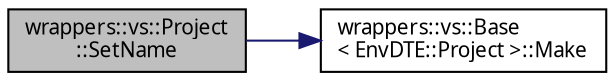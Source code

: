 digraph "wrappers::vs::Project::SetName"
{
 // INTERACTIVE_SVG=YES
  edge [fontname="Verdana",fontsize="10",labelfontname="Verdana",labelfontsize="10"];
  node [fontname="Verdana",fontsize="10",shape=record];
  rankdir="LR";
  Node1 [label="wrappers::vs::Project\l::SetName",height=0.2,width=0.4,color="black", fillcolor="grey75", style="filled", fontcolor="black"];
  Node1 -> Node2 [color="midnightblue",fontsize="10",style="solid",fontname="Verdana"];
  Node2 [label="wrappers::vs::Base\l\< EnvDTE::Project \>::Make",height=0.2,width=0.4,color="black", fillcolor="white", style="filled",URL="$classwrappers_1_1vs_1_1_base.html#ae36588f576db9d1dd86e5ae158a165c3",tooltip="Вспомогательная функция для вызова функций Type_t. "];
}
